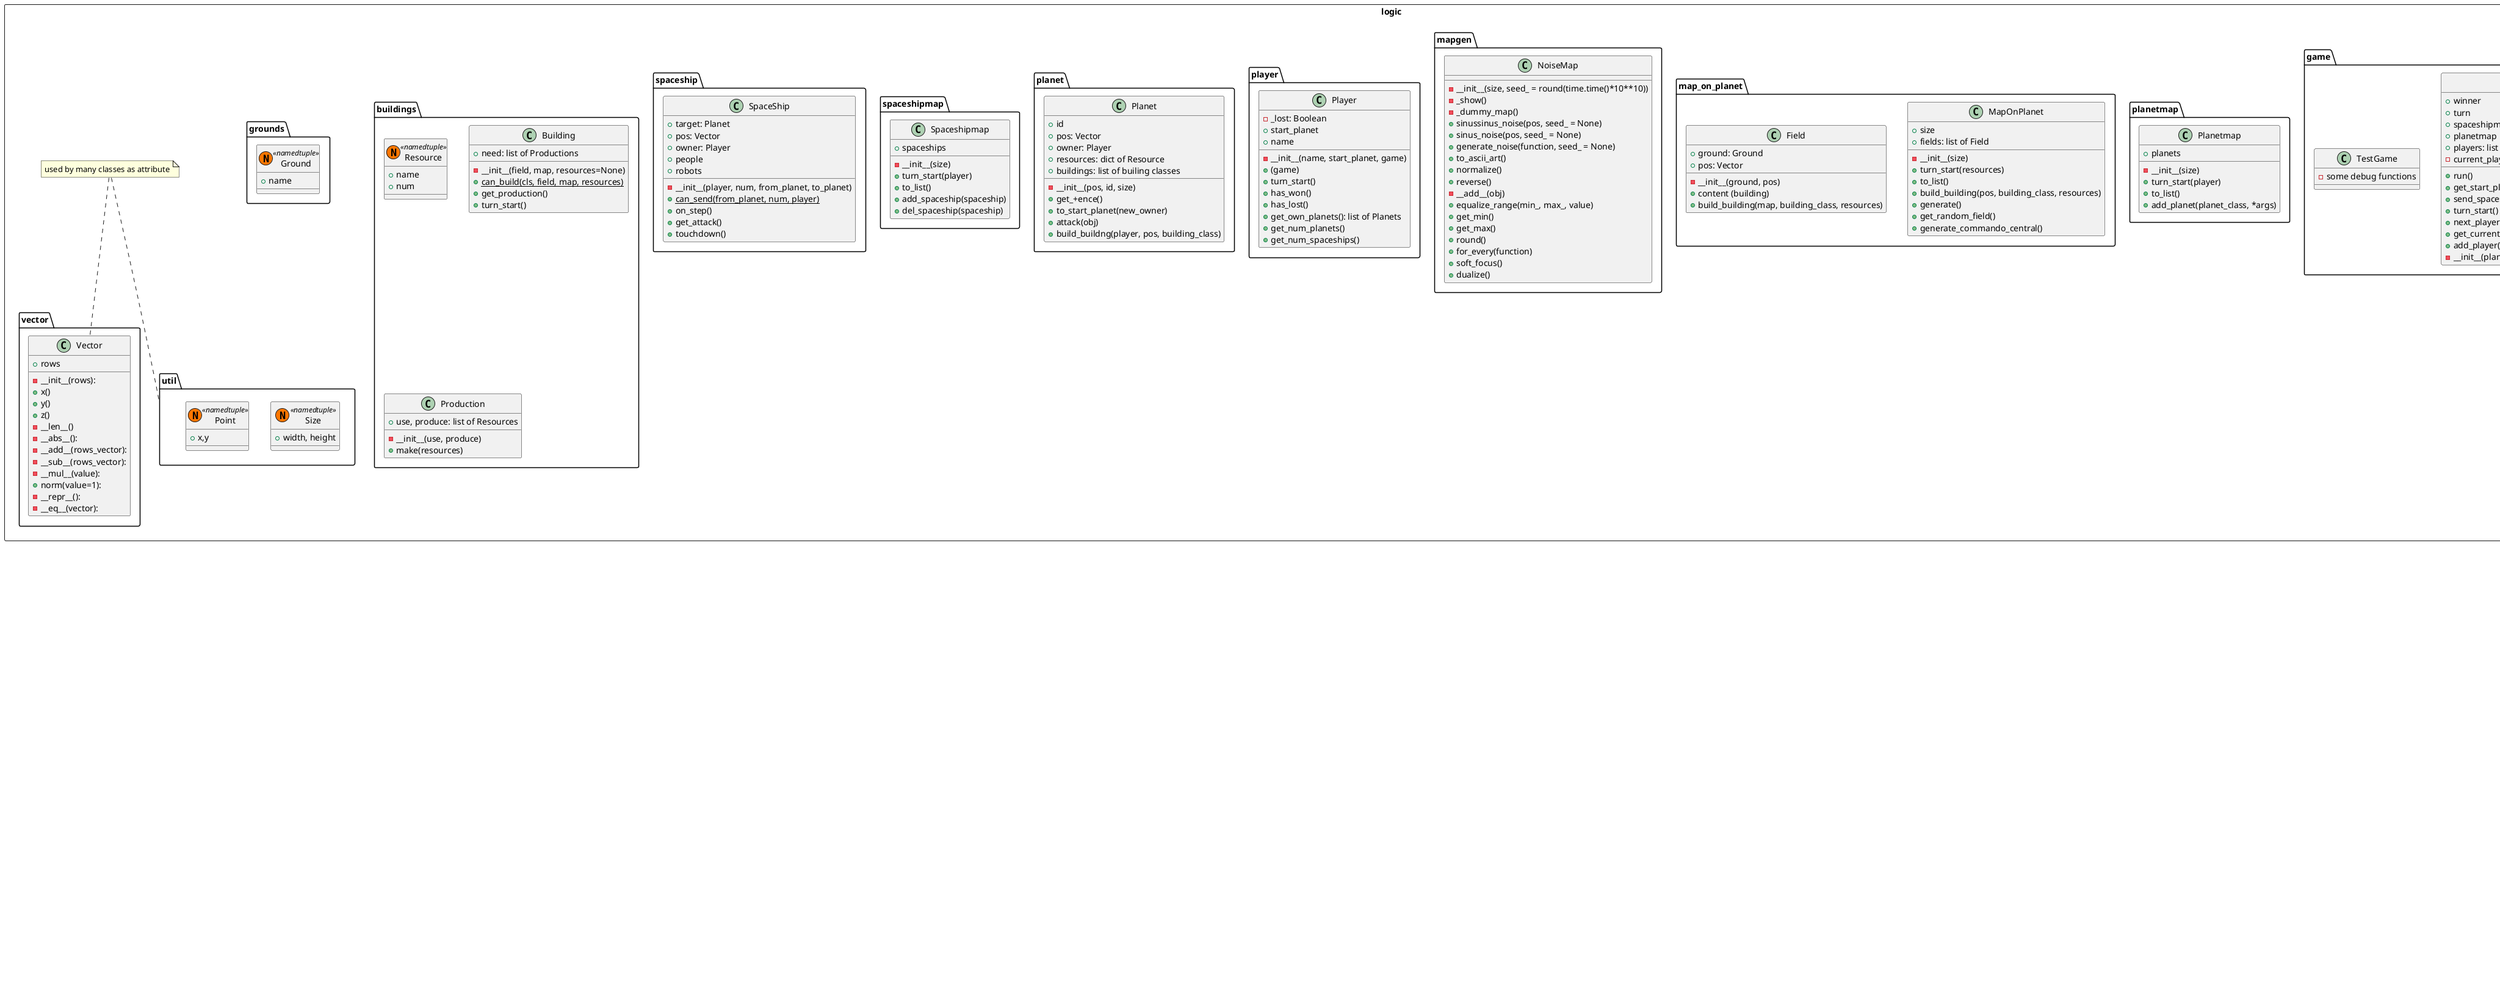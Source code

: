 @startuml

package logic <<Rectangle>> {
namespace game {
class Game {
 + winner
 + turn
 + spaceshipmap
 + planetmap
 + players: list of Player
 - current_player
 + run()
 + get_start_planet(player)
 + send_spaceship(from_planet, to_planet, spaceship_class, num_spaceships)
 + turn_start()
 + next_player()
 + get_current_player()
 + add_player()
 - __init__(planetmap_size)
}

class TestGame {
    - some debug functions
}
}

namespace planetmap {
class Planetmap {
    + planets
    - __init__(size)
    + turn_start(player)
    + to_list()
    + add_planet(planet_class, *args)
}
}
namespace map_on_planet {
class MapOnPlanet {
    - __init__(size)
    + size
    + fields: list of Field
    + turn_start(resources)
    + to_list()
    + build_building(pos, building_class, resources)
    + generate()
    + get_random_field()
    + generate_commando_central()
}

class Field {
    - __init__(ground, pos)
    + ground: Ground
    + pos: Vector
    + content (building)
    + build_building(map, building_class, resources)
}
}

namespace mapgen {
class NoiseMap {
    - __init__(size, seed_ = round(time.time()*10**10))
    - _show()
    - _dummy_map()
    + sinussinus_noise(pos, seed_ = None)
    + sinus_noise(pos, seed_ = None)
    + generate_noise(function, seed_ = None)
    + to_ascii_art()
    + normalize()
    + reverse()
    - __add__(obj)
    + equalize_range(min_, max_, value)
    + get_min()
    + get_max()
    + round()
    + for_every(function)
    + soft_focus()
    + dualize()
}
}
    
namespace player {
class Player {
    - __init__(name, start_planet, game)
    - _lost: Boolean
    + start_planet
    + name
    + (game)
    + turn_start()
    + has_won()
    + has_lost()
    + get_own_planets(): list of Planets
    + get_num_planets()
    + get_num_spaceships()
}
}

namespace planet {
class Planet {
    + id
    + pos: Vector
    + owner: Player
    + resources: dict of Resource
    + buildings: list of builing classes
    - __init__(pos, id, size)
    + get_+ence()
    + to_start_planet(new_owner)
    + attack(obj)
    + build_buildng(player, pos, building_class)
}
}

namespace spaceshipmap {
class Spaceshipmap {
    + spaceships
    - __init__(size)
    + turn_start(player)
    + to_list()
    + add_spaceship(spaceship)
    + del_spaceship(spaceship)
}
}


namespace spaceship {
class SpaceShip {
    - __init__(player, num, from_planet, to_planet)
    + target: Planet
    + pos: Vector
    + owner: Player
    + people
    + robots
    + {static} can_send(from_planet, num, player)
    + on_step()
    + get_attack()
    + touchdown()
}
}


namespace vector {
class Vector {
    - __init__(rows):
    + rows
    + x()
    + y()
    + z()
    - __len__()
    - __abs__():
    - __add__(rows_vector):
    - __sub__(rows_vector):
    - __mul__(value):
    + norm(value=1):
    - __repr__():
    - __eq__(vector):
}
}

namespace buildings {
class Resource <<(N,#FF7700) namedtuple >> {
   + name
   + num
}

class Building {
    - __init__(field, map, resources=None)
   + need: list of Productions 
   + {static} can_build(cls, field, map, resources)
   + get_production()
   + turn_start()
}

class Production {
    - __init__(use, produce)
   + use, produce: list of Resources
   + make(resources)
}

}





namespace grounds {
class Ground <<(N,#FF7700) namedtuple >> {
    + name
}
}


namespace util {
class Size <<(N,#FF7700) namedtuple >> {
    + width, height
}

class Point <<(N,#FF7700) namedtuple >> {
    + x,y
}
}

note "used by many classes as attribute" as note1
note1 .. vector.Vector
note1 .. util

}

game.Game *-- spaceshipmap.Spaceshipmap
game.Game *-- planetmap.Planetmap
game.Game *-- player.Player
planetmap.Planetmap *-- planet.Planet
spaceshipmap.Spaceshipmap *-- spaceship.SpaceShip
planet.Planet *-- map_on_planet.MapOnPlanet
map_on_planet.MapOnPlanet *-- map_on_planet.Field
map_on_planet.Field *-- buildings.Building
map_on_planet.Field *-- grounds.Ground
buildings.Building *-- buildings.Production
buildings.Building *-- buildings.Resource : need
buildings.Production *-- buildings.Resource : use,produce
mapgen.NoiseMap -- map_on_planet.MapOnPlanet








@enduml
